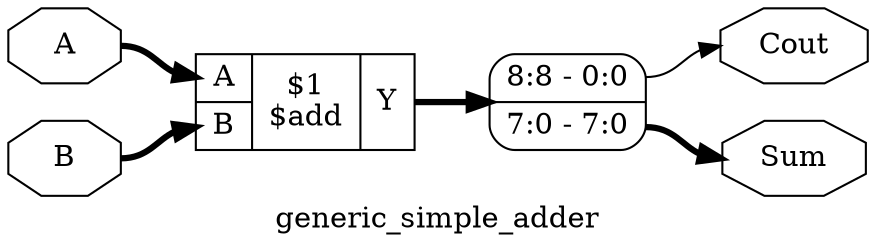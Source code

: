 digraph "generic_simple_adder" {
label="generic_simple_adder";
rankdir="LR";
remincross=true;
n2 [ shape=octagon, label="Cout", color="black", fontcolor="black"];
n3 [ shape=octagon, label="Sum", color="black", fontcolor="black"];
n4 [ shape=octagon, label="B", color="black", fontcolor="black"];
n5 [ shape=octagon, label="A", color="black", fontcolor="black"];
c7 [ shape=record, label="{{<p5> A|<p4> B}|$1\n$add|{<p6> Y}}",  ];
x0 [ shape=record, style=rounded, label="<s1> 8:8 - 0:0 |<s0> 7:0 - 7:0 ", color="black", fontcolor="black" ];
c7:p6:e -> x0:w [color="black", fontcolor="black", style="setlinewidth(3)", label=""];
x0:s1:e -> n2:w [color="black", fontcolor="black", label=""];
x0:s0:e -> n3:w [color="black", fontcolor="black", style="setlinewidth(3)", label=""];
n4:e -> c7:p4:w [color="black", fontcolor="black", style="setlinewidth(3)", label=""];
n5:e -> c7:p5:w [color="black", fontcolor="black", style="setlinewidth(3)", label=""];
}
